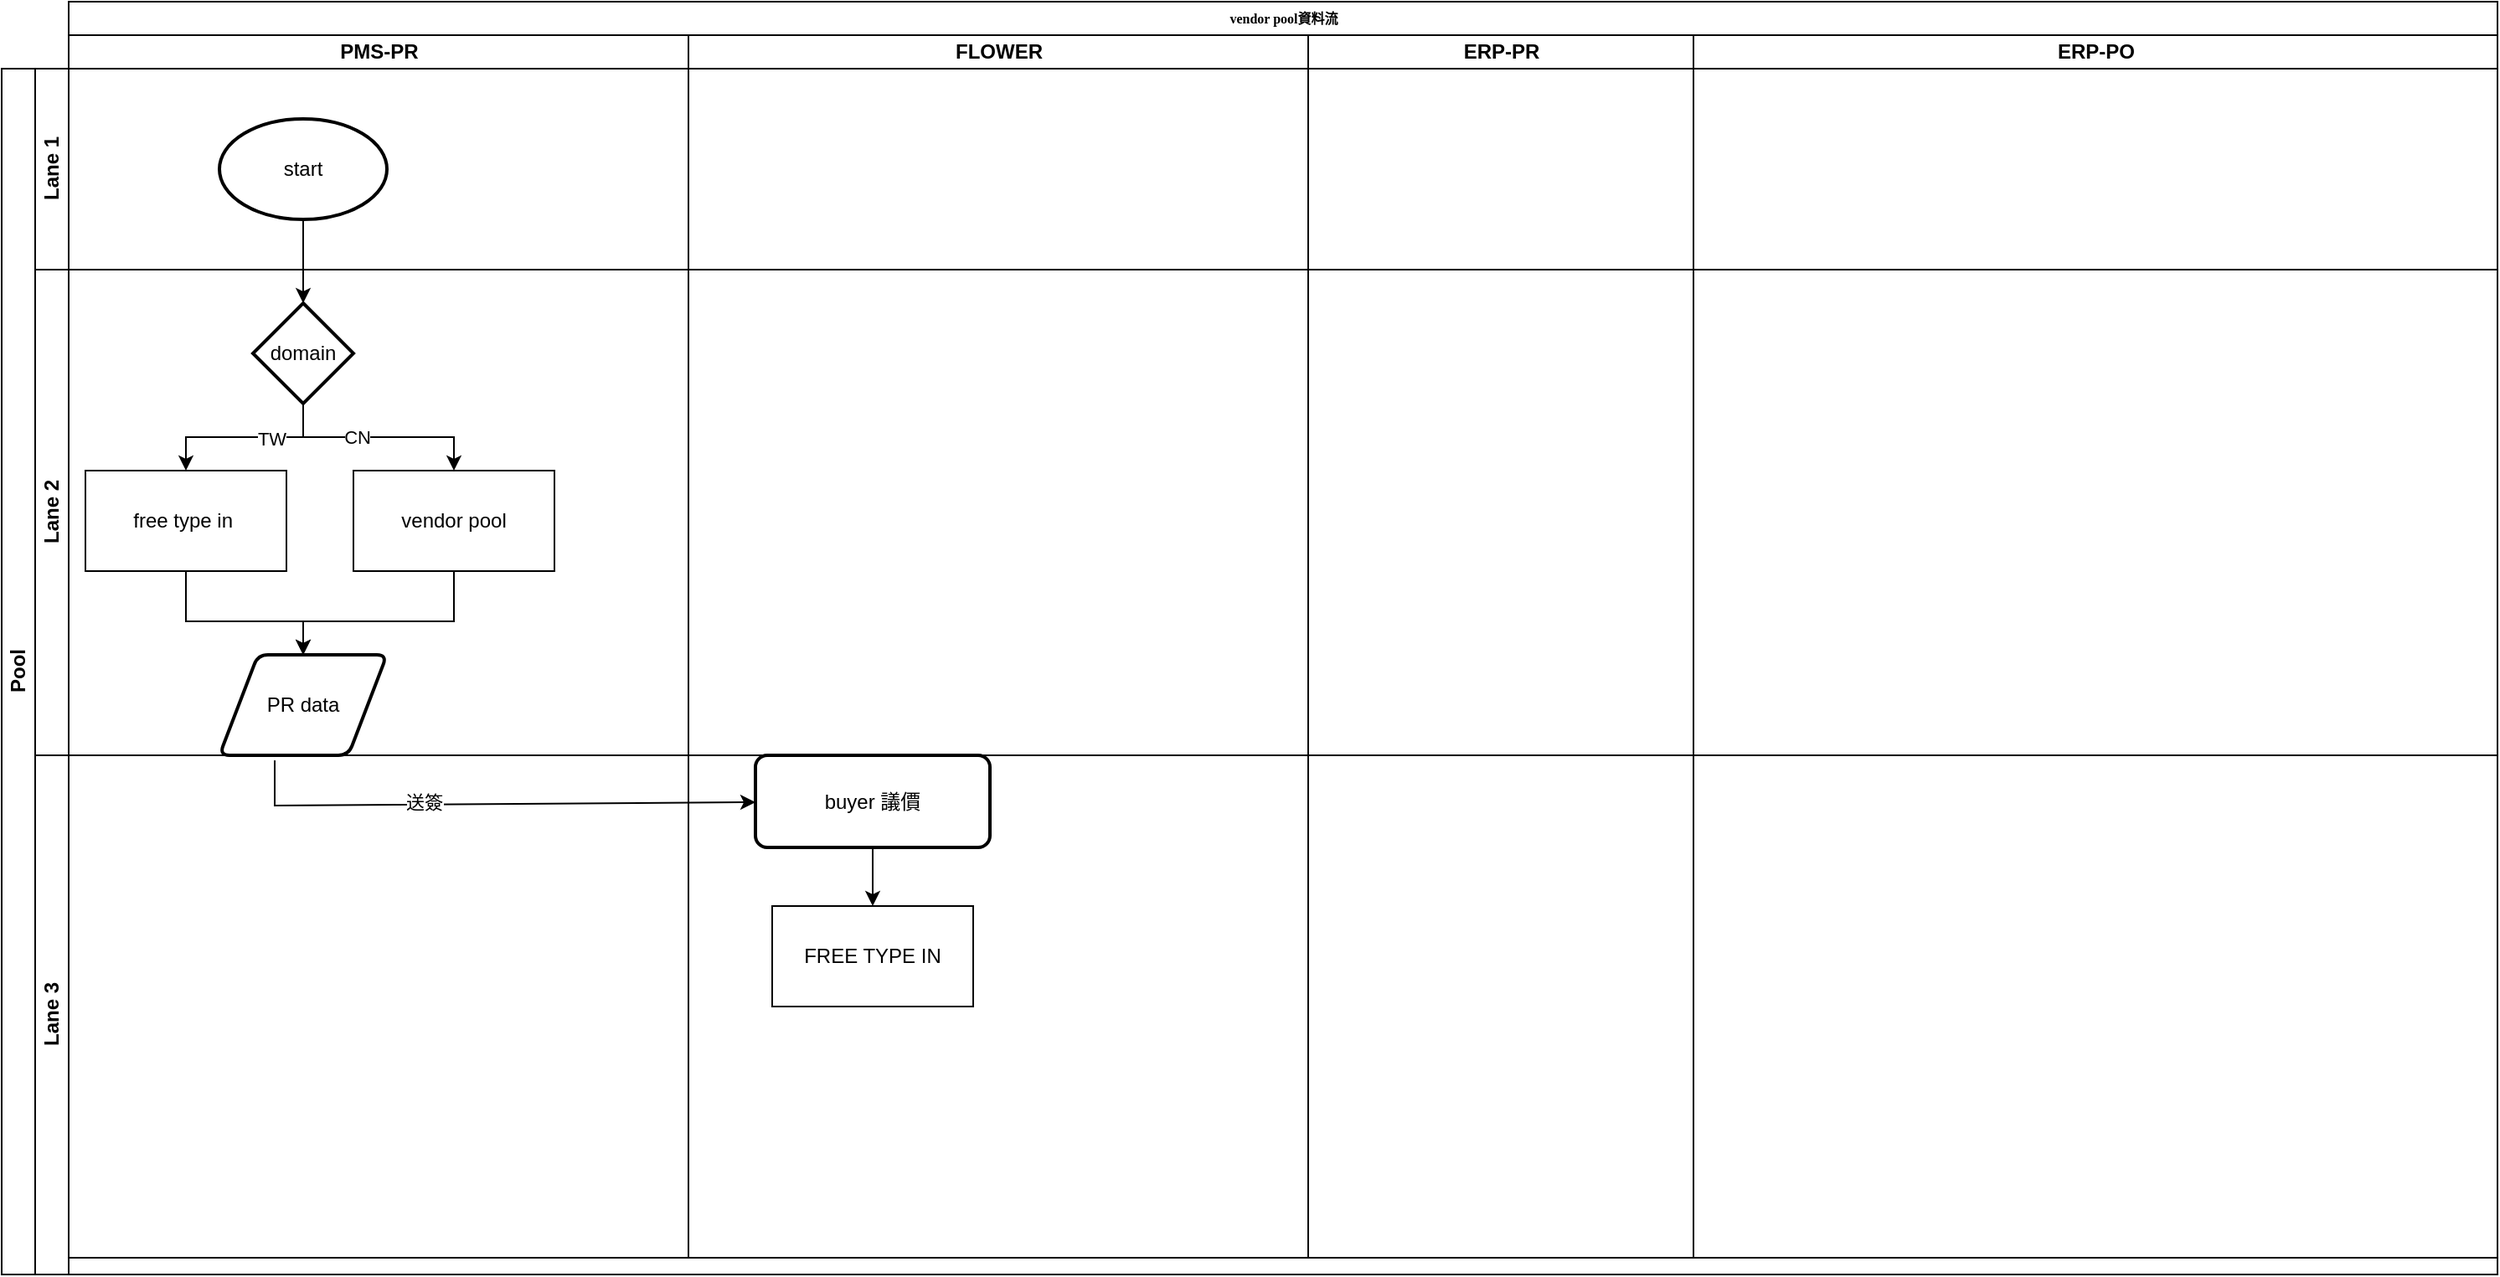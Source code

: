 <mxfile version="20.8.5" type="github">
  <diagram name="Page-1" id="74e2e168-ea6b-b213-b513-2b3c1d86103e">
    <mxGraphModel dx="2049" dy="1091" grid="1" gridSize="10" guides="1" tooltips="1" connect="1" arrows="1" fold="1" page="1" pageScale="1" pageWidth="1100" pageHeight="850" background="none" math="0" shadow="0">
      <root>
        <mxCell id="0" />
        <mxCell id="1" parent="0" />
        <mxCell id="77e6c97f196da883-1" value="vendor pool資料流" style="swimlane;html=1;childLayout=stackLayout;startSize=20;rounded=0;shadow=0;labelBackgroundColor=none;strokeWidth=1;fontFamily=Verdana;fontSize=8;align=center;" parent="1" vertex="1">
          <mxGeometry x="70" y="40" width="1450" height="750" as="geometry" />
        </mxCell>
        <mxCell id="77e6c97f196da883-2" value="PMS-PR" style="swimlane;html=1;startSize=20;" parent="77e6c97f196da883-1" vertex="1">
          <mxGeometry y="20" width="370" height="730" as="geometry" />
        </mxCell>
        <mxCell id="l3MCz5efM6AO9_rTB8cb-5" value="vendor pool" style="rounded=0;whiteSpace=wrap;html=1;" vertex="1" parent="77e6c97f196da883-2">
          <mxGeometry x="170" y="260" width="120" height="60" as="geometry" />
        </mxCell>
        <mxCell id="l3MCz5efM6AO9_rTB8cb-9" value="free type in&amp;nbsp;" style="rounded=0;whiteSpace=wrap;html=1;" vertex="1" parent="77e6c97f196da883-2">
          <mxGeometry x="10" y="260" width="120" height="60" as="geometry" />
        </mxCell>
        <mxCell id="l3MCz5efM6AO9_rTB8cb-18" value="PR data" style="shape=parallelogram;html=1;strokeWidth=2;perimeter=parallelogramPerimeter;whiteSpace=wrap;rounded=1;arcSize=12;size=0.23;" vertex="1" parent="77e6c97f196da883-2">
          <mxGeometry x="90" y="370" width="100" height="60" as="geometry" />
        </mxCell>
        <mxCell id="l3MCz5efM6AO9_rTB8cb-19" value="" style="endArrow=classic;html=1;rounded=0;exitX=0.5;exitY=1;exitDx=0;exitDy=0;entryX=0.5;entryY=0;entryDx=0;entryDy=0;" edge="1" parent="77e6c97f196da883-2" source="l3MCz5efM6AO9_rTB8cb-9" target="l3MCz5efM6AO9_rTB8cb-18">
          <mxGeometry width="50" height="50" relative="1" as="geometry">
            <mxPoint x="640" y="230" as="sourcePoint" />
            <mxPoint x="690" y="180" as="targetPoint" />
            <Array as="points">
              <mxPoint x="70" y="350" />
              <mxPoint x="140" y="350" />
            </Array>
          </mxGeometry>
        </mxCell>
        <mxCell id="l3MCz5efM6AO9_rTB8cb-20" value="" style="endArrow=classic;html=1;rounded=0;exitX=0.5;exitY=1;exitDx=0;exitDy=0;entryX=0.5;entryY=0;entryDx=0;entryDy=0;" edge="1" parent="77e6c97f196da883-2" source="l3MCz5efM6AO9_rTB8cb-5" target="l3MCz5efM6AO9_rTB8cb-18">
          <mxGeometry width="50" height="50" relative="1" as="geometry">
            <mxPoint x="640" y="230" as="sourcePoint" />
            <mxPoint x="690" y="180" as="targetPoint" />
            <Array as="points">
              <mxPoint x="230" y="350" />
              <mxPoint x="140" y="350" />
            </Array>
          </mxGeometry>
        </mxCell>
        <mxCell id="l3MCz5efM6AO9_rTB8cb-34" value="" style="edgeStyle=orthogonalEdgeStyle;rounded=0;orthogonalLoop=1;jettySize=auto;html=1;" edge="1" parent="77e6c97f196da883-2" source="l3MCz5efM6AO9_rTB8cb-28" target="l3MCz5efM6AO9_rTB8cb-31">
          <mxGeometry relative="1" as="geometry" />
        </mxCell>
        <mxCell id="l3MCz5efM6AO9_rTB8cb-28" value="start" style="strokeWidth=2;html=1;shape=mxgraph.flowchart.start_1;whiteSpace=wrap;" vertex="1" parent="77e6c97f196da883-2">
          <mxGeometry x="90" y="50" width="100" height="60" as="geometry" />
        </mxCell>
        <mxCell id="l3MCz5efM6AO9_rTB8cb-36" value="" style="edgeStyle=orthogonalEdgeStyle;rounded=0;orthogonalLoop=1;jettySize=auto;html=1;" edge="1" parent="77e6c97f196da883-2" source="l3MCz5efM6AO9_rTB8cb-31" target="l3MCz5efM6AO9_rTB8cb-9">
          <mxGeometry relative="1" as="geometry" />
        </mxCell>
        <mxCell id="l3MCz5efM6AO9_rTB8cb-39" value="TW" style="edgeLabel;html=1;align=center;verticalAlign=middle;resizable=0;points=[];" vertex="1" connectable="0" parent="l3MCz5efM6AO9_rTB8cb-36">
          <mxGeometry x="-0.291" y="1" relative="1" as="geometry">
            <mxPoint as="offset" />
          </mxGeometry>
        </mxCell>
        <mxCell id="l3MCz5efM6AO9_rTB8cb-31" value="domain" style="strokeWidth=2;html=1;shape=mxgraph.flowchart.decision;whiteSpace=wrap;" vertex="1" parent="77e6c97f196da883-2">
          <mxGeometry x="110" y="160" width="60" height="60" as="geometry" />
        </mxCell>
        <mxCell id="l3MCz5efM6AO9_rTB8cb-37" value="" style="endArrow=classic;html=1;rounded=0;exitX=0.5;exitY=1;exitDx=0;exitDy=0;exitPerimeter=0;entryX=0.5;entryY=0;entryDx=0;entryDy=0;" edge="1" parent="77e6c97f196da883-2" source="l3MCz5efM6AO9_rTB8cb-31" target="l3MCz5efM6AO9_rTB8cb-5">
          <mxGeometry width="50" height="50" relative="1" as="geometry">
            <mxPoint x="640" y="330" as="sourcePoint" />
            <mxPoint x="690" y="280" as="targetPoint" />
            <Array as="points">
              <mxPoint x="140" y="240" />
              <mxPoint x="230" y="240" />
            </Array>
          </mxGeometry>
        </mxCell>
        <mxCell id="l3MCz5efM6AO9_rTB8cb-38" value="CN" style="edgeLabel;html=1;align=center;verticalAlign=middle;resizable=0;points=[];" vertex="1" connectable="0" parent="l3MCz5efM6AO9_rTB8cb-37">
          <mxGeometry x="-0.2" relative="1" as="geometry">
            <mxPoint as="offset" />
          </mxGeometry>
        </mxCell>
        <mxCell id="77e6c97f196da883-3" value="FLOWER" style="swimlane;html=1;startSize=20;" parent="77e6c97f196da883-1" vertex="1">
          <mxGeometry x="370" y="20" width="370" height="730" as="geometry" />
        </mxCell>
        <mxCell id="l3MCz5efM6AO9_rTB8cb-30" value="buyer 議價" style="rounded=1;whiteSpace=wrap;html=1;absoluteArcSize=1;arcSize=14;strokeWidth=2;" vertex="1" parent="77e6c97f196da883-3">
          <mxGeometry x="40" y="430" width="140" height="55" as="geometry" />
        </mxCell>
        <mxCell id="l3MCz5efM6AO9_rTB8cb-42" value="FREE TYPE IN" style="rounded=0;whiteSpace=wrap;html=1;direction=east;" vertex="1" parent="77e6c97f196da883-3">
          <mxGeometry x="50" y="520" width="120" height="60" as="geometry" />
        </mxCell>
        <mxCell id="l3MCz5efM6AO9_rTB8cb-43" value="" style="endArrow=classic;html=1;rounded=0;exitX=0.5;exitY=1;exitDx=0;exitDy=0;entryX=0.5;entryY=0;entryDx=0;entryDy=0;" edge="1" parent="77e6c97f196da883-3" source="l3MCz5efM6AO9_rTB8cb-30" target="l3MCz5efM6AO9_rTB8cb-42">
          <mxGeometry width="50" height="50" relative="1" as="geometry">
            <mxPoint x="270" y="330" as="sourcePoint" />
            <mxPoint x="320" y="280" as="targetPoint" />
          </mxGeometry>
        </mxCell>
        <mxCell id="77e6c97f196da883-4" value="ERP-PR" style="swimlane;html=1;startSize=20;" parent="77e6c97f196da883-1" vertex="1">
          <mxGeometry x="740" y="20" width="230" height="730" as="geometry" />
        </mxCell>
        <mxCell id="77e6c97f196da883-5" value="ERP-PO" style="swimlane;html=1;startSize=20;" parent="77e6c97f196da883-1" vertex="1">
          <mxGeometry x="970" y="20" width="480" height="730" as="geometry" />
        </mxCell>
        <mxCell id="l3MCz5efM6AO9_rTB8cb-21" value="" style="endArrow=classic;html=1;rounded=0;exitX=0.33;exitY=1.05;exitDx=0;exitDy=0;exitPerimeter=0;" edge="1" parent="77e6c97f196da883-1" source="l3MCz5efM6AO9_rTB8cb-18" target="l3MCz5efM6AO9_rTB8cb-30">
          <mxGeometry width="50" height="50" relative="1" as="geometry">
            <mxPoint x="640" y="250" as="sourcePoint" />
            <mxPoint x="410" y="420" as="targetPoint" />
            <Array as="points">
              <mxPoint x="123" y="480" />
            </Array>
          </mxGeometry>
        </mxCell>
        <mxCell id="l3MCz5efM6AO9_rTB8cb-40" value="送簽" style="edgeLabel;html=1;align=center;verticalAlign=middle;resizable=0;points=[];" vertex="1" connectable="0" parent="l3MCz5efM6AO9_rTB8cb-21">
          <mxGeometry x="-0.27" y="2" relative="1" as="geometry">
            <mxPoint x="1" as="offset" />
          </mxGeometry>
        </mxCell>
        <mxCell id="l3MCz5efM6AO9_rTB8cb-53" value="Pool" style="swimlane;childLayout=stackLayout;resizeParent=1;resizeParentMax=0;horizontal=0;startSize=20;horizontalStack=0;html=1;" vertex="1" parent="1">
          <mxGeometry x="30" y="80" width="1490" height="720" as="geometry" />
        </mxCell>
        <mxCell id="l3MCz5efM6AO9_rTB8cb-54" value="Lane 1" style="swimlane;startSize=20;horizontal=0;html=1;" vertex="1" parent="l3MCz5efM6AO9_rTB8cb-53">
          <mxGeometry x="20" width="1470" height="120" as="geometry" />
        </mxCell>
        <mxCell id="l3MCz5efM6AO9_rTB8cb-55" value="Lane 2" style="swimlane;startSize=20;horizontal=0;html=1;" vertex="1" parent="l3MCz5efM6AO9_rTB8cb-53">
          <mxGeometry x="20" y="120" width="1470" height="290" as="geometry" />
        </mxCell>
        <mxCell id="l3MCz5efM6AO9_rTB8cb-56" value="Lane 3" style="swimlane;startSize=20;horizontal=0;html=1;" vertex="1" parent="l3MCz5efM6AO9_rTB8cb-53">
          <mxGeometry x="20" y="410" width="1470" height="310" as="geometry" />
        </mxCell>
      </root>
    </mxGraphModel>
  </diagram>
</mxfile>
